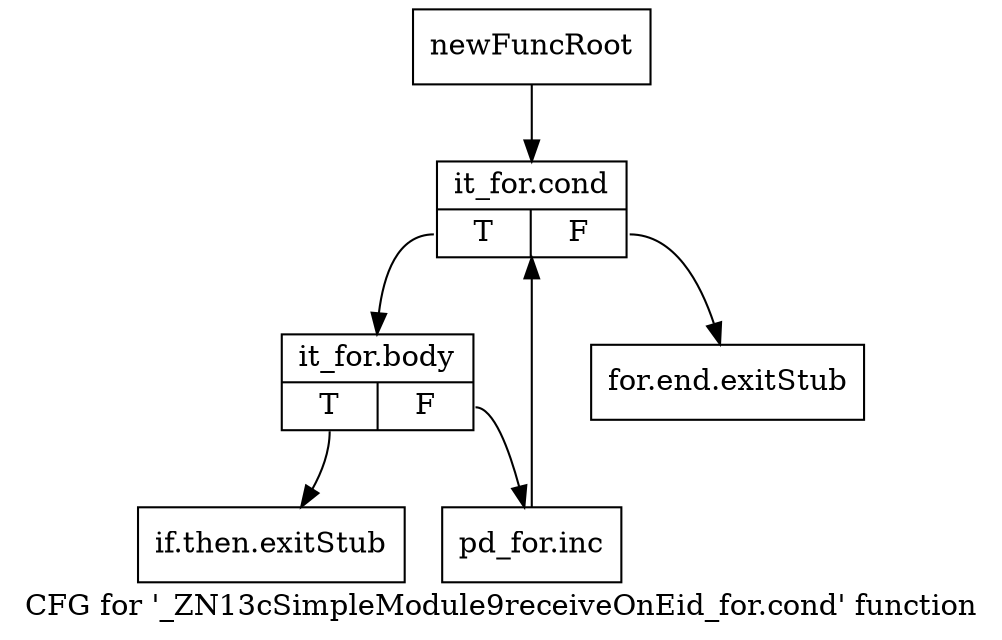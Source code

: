 digraph "CFG for '_ZN13cSimpleModule9receiveOnEid_for.cond' function" {
	label="CFG for '_ZN13cSimpleModule9receiveOnEid_for.cond' function";

	Node0x21484d0 [shape=record,label="{newFuncRoot}"];
	Node0x21484d0 -> Node0x21485c0;
	Node0x2148520 [shape=record,label="{for.end.exitStub}"];
	Node0x2148570 [shape=record,label="{if.then.exitStub}"];
	Node0x21485c0 [shape=record,label="{it_for.cond|{<s0>T|<s1>F}}"];
	Node0x21485c0:s0 -> Node0x2148610;
	Node0x21485c0:s1 -> Node0x2148520;
	Node0x2148610 [shape=record,label="{it_for.body|{<s0>T|<s1>F}}"];
	Node0x2148610:s0 -> Node0x2148570;
	Node0x2148610:s1 -> Node0x2148660;
	Node0x2148660 [shape=record,label="{pd_for.inc}"];
	Node0x2148660 -> Node0x21485c0;
}

